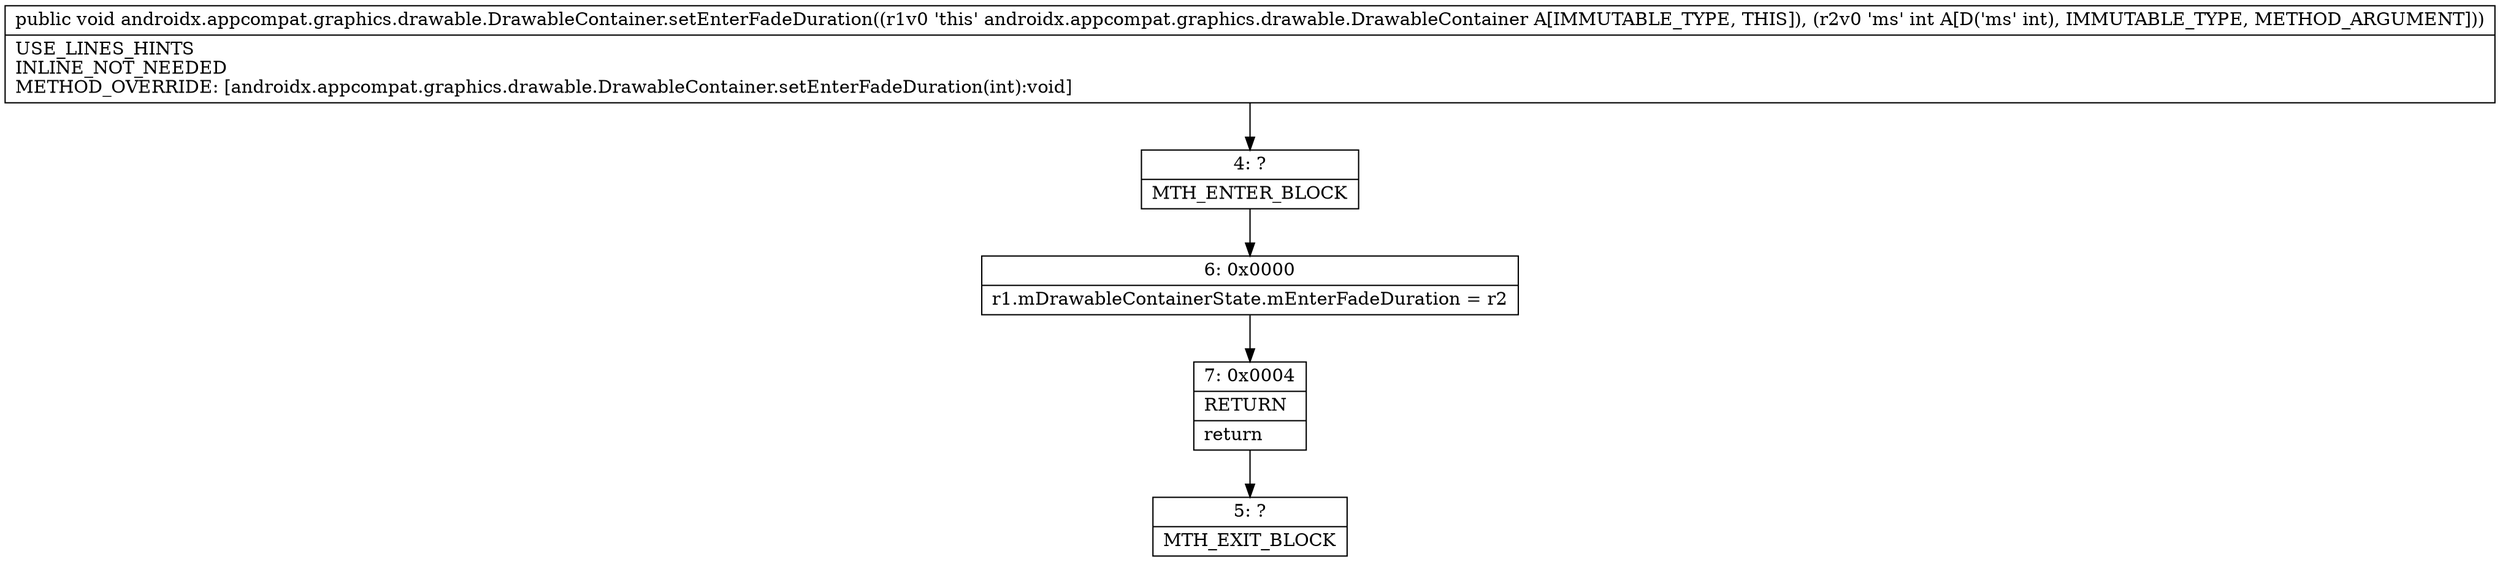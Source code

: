 digraph "CFG forandroidx.appcompat.graphics.drawable.DrawableContainer.setEnterFadeDuration(I)V" {
Node_4 [shape=record,label="{4\:\ ?|MTH_ENTER_BLOCK\l}"];
Node_6 [shape=record,label="{6\:\ 0x0000|r1.mDrawableContainerState.mEnterFadeDuration = r2\l}"];
Node_7 [shape=record,label="{7\:\ 0x0004|RETURN\l|return\l}"];
Node_5 [shape=record,label="{5\:\ ?|MTH_EXIT_BLOCK\l}"];
MethodNode[shape=record,label="{public void androidx.appcompat.graphics.drawable.DrawableContainer.setEnterFadeDuration((r1v0 'this' androidx.appcompat.graphics.drawable.DrawableContainer A[IMMUTABLE_TYPE, THIS]), (r2v0 'ms' int A[D('ms' int), IMMUTABLE_TYPE, METHOD_ARGUMENT]))  | USE_LINES_HINTS\lINLINE_NOT_NEEDED\lMETHOD_OVERRIDE: [androidx.appcompat.graphics.drawable.DrawableContainer.setEnterFadeDuration(int):void]\l}"];
MethodNode -> Node_4;Node_4 -> Node_6;
Node_6 -> Node_7;
Node_7 -> Node_5;
}


